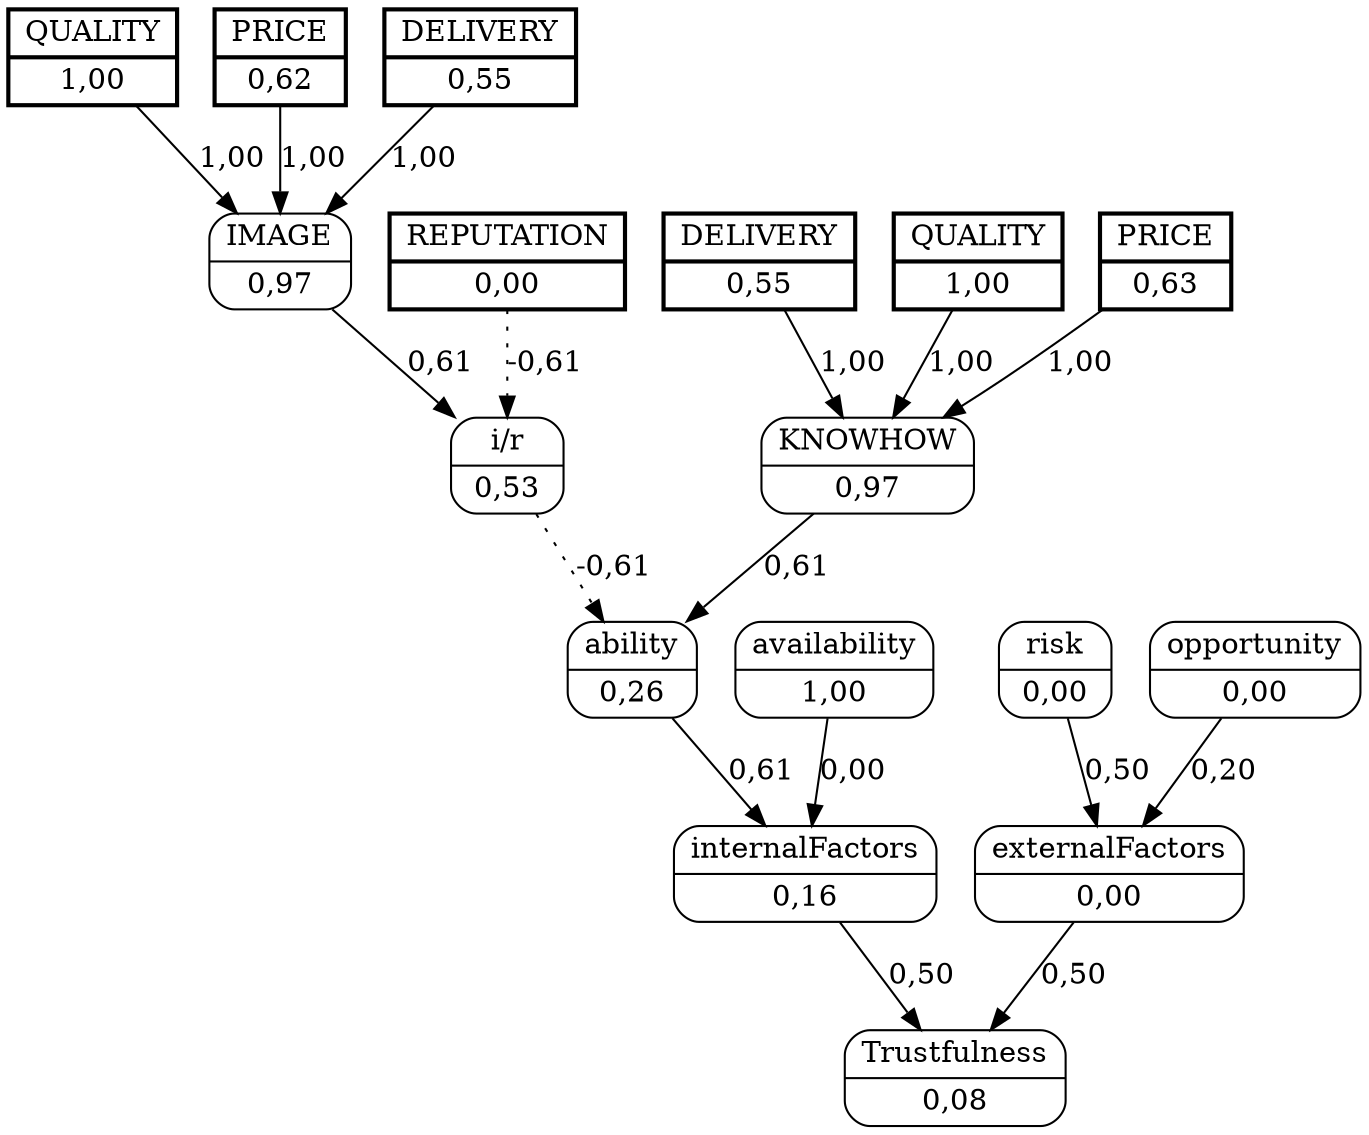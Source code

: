 digraph FCM_net{
	node [shape=record, style=rounded]
	11 [label="{QUALITY | 1,00}", style=bold, penwidth=2, peripheries=2];
	12 [label="{PRICE | 0,62}", style=bold, penwidth=2, peripheries=2];
	13 [label="{DELIVERY | 0,55}", style=bold, penwidth=2, peripheries=2];
	1 [label="{REPUTATION | 0,00}", style=bold, penwidth=2, peripheries=2];
	14 [label="{QUALITY | 1,00}", style=bold, penwidth=2, peripheries=2];
	15 [label="{PRICE | 0,63}", style=bold, penwidth=2, peripheries=2];
	16 [label="{DELIVERY | 0,55}", style=bold, penwidth=2, peripheries=2];
	0 [label="{IMAGE | 0,97}"];
	2 [label="{KNOWHOW | 0,97}"];
	3 [label="{i/r | 0,53}"];
	4 [label="{ability | 0,26}"];
	5 [label="{availability | 1,00}"];
	6 [label="{internalFactors | 0,16}"];
	7 [label="{risk | 0,00}"];
	8 [label="{opportunity | 0,00}"];
	9 [label="{externalFactors | 0,00}"];
	10 [label="{Trustfulness | 0,08}"];
	11 [label="{QUALITY | 1,00}"];
	13 [label="{DELIVERY | 0,55}"];
	14 [label="{QUALITY | 1,00}"];
	0 -> 3 [label = "0,61"];
	1 -> 3 [label = "-0,61", style=dotted];
	3 -> 4 [label = "-0,61", style=dotted];
	2 -> 4 [label = "0,61"];
	4 -> 6 [label = "0,61"];
	5 -> 6 [label = "0,00"];
	6 -> 10 [label = "0,50"];
	7 -> 9 [label = "0,50"];
	8 -> 9 [label = "0,20"];
	9 -> 10 [label = "0,50"];
	11 -> 0 [label = "1,00"];
	12 -> 0 [label = "1,00"];
	13 -> 0 [label = "1,00"];
	14 -> 2 [label = "1,00"];
	15 -> 2 [label = "1,00"];
	16 -> 2 [label = "1,00"];
}